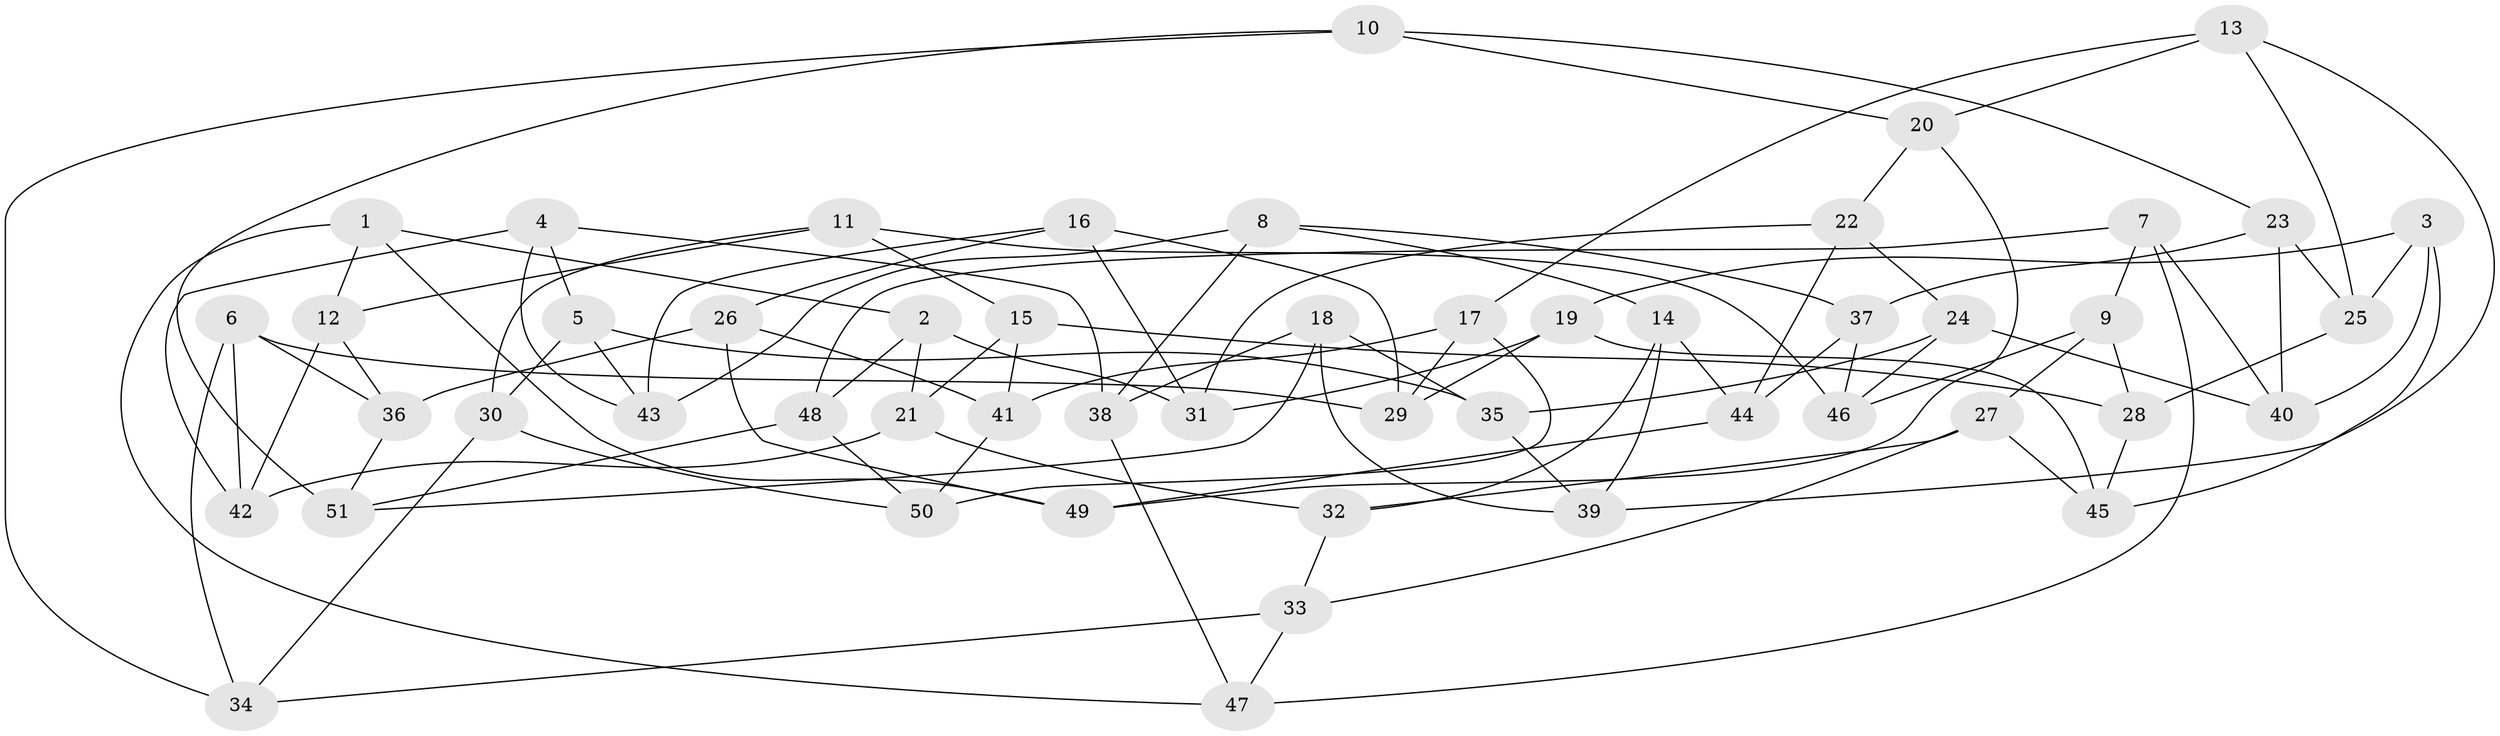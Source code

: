 // Generated by graph-tools (version 1.1) at 2025/11/02/27/25 16:11:48]
// undirected, 51 vertices, 102 edges
graph export_dot {
graph [start="1"]
  node [color=gray90,style=filled];
  1;
  2;
  3;
  4;
  5;
  6;
  7;
  8;
  9;
  10;
  11;
  12;
  13;
  14;
  15;
  16;
  17;
  18;
  19;
  20;
  21;
  22;
  23;
  24;
  25;
  26;
  27;
  28;
  29;
  30;
  31;
  32;
  33;
  34;
  35;
  36;
  37;
  38;
  39;
  40;
  41;
  42;
  43;
  44;
  45;
  46;
  47;
  48;
  49;
  50;
  51;
  1 -- 49;
  1 -- 47;
  1 -- 2;
  1 -- 12;
  2 -- 31;
  2 -- 48;
  2 -- 21;
  3 -- 25;
  3 -- 40;
  3 -- 19;
  3 -- 45;
  4 -- 42;
  4 -- 38;
  4 -- 43;
  4 -- 5;
  5 -- 30;
  5 -- 43;
  5 -- 35;
  6 -- 42;
  6 -- 34;
  6 -- 36;
  6 -- 29;
  7 -- 40;
  7 -- 47;
  7 -- 48;
  7 -- 9;
  8 -- 38;
  8 -- 37;
  8 -- 14;
  8 -- 43;
  9 -- 28;
  9 -- 46;
  9 -- 27;
  10 -- 34;
  10 -- 20;
  10 -- 51;
  10 -- 23;
  11 -- 15;
  11 -- 30;
  11 -- 46;
  11 -- 12;
  12 -- 36;
  12 -- 42;
  13 -- 39;
  13 -- 25;
  13 -- 17;
  13 -- 20;
  14 -- 32;
  14 -- 44;
  14 -- 39;
  15 -- 21;
  15 -- 41;
  15 -- 28;
  16 -- 43;
  16 -- 26;
  16 -- 29;
  16 -- 31;
  17 -- 29;
  17 -- 50;
  17 -- 41;
  18 -- 35;
  18 -- 38;
  18 -- 51;
  18 -- 39;
  19 -- 31;
  19 -- 45;
  19 -- 29;
  20 -- 22;
  20 -- 49;
  21 -- 32;
  21 -- 42;
  22 -- 24;
  22 -- 31;
  22 -- 44;
  23 -- 40;
  23 -- 37;
  23 -- 25;
  24 -- 40;
  24 -- 46;
  24 -- 35;
  25 -- 28;
  26 -- 49;
  26 -- 36;
  26 -- 41;
  27 -- 32;
  27 -- 33;
  27 -- 45;
  28 -- 45;
  30 -- 50;
  30 -- 34;
  32 -- 33;
  33 -- 47;
  33 -- 34;
  35 -- 39;
  36 -- 51;
  37 -- 44;
  37 -- 46;
  38 -- 47;
  41 -- 50;
  44 -- 49;
  48 -- 51;
  48 -- 50;
}
